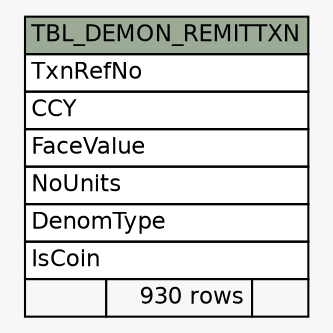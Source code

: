 // dot 2.38.0 on Windows 10 10.0
// SchemaSpy rev 590
digraph "TBL_DEMON_REMITTXN" {
  graph [
    rankdir="RL"
    bgcolor="#f7f7f7"
    nodesep="0.18"
    ranksep="0.46"
    fontname="Helvetica"
    fontsize="11"
  ];
  node [
    fontname="Helvetica"
    fontsize="11"
    shape="plaintext"
  ];
  edge [
    arrowsize="0.8"
  ];
  "TBL_DEMON_REMITTXN" [
    label=<
    <TABLE BORDER="0" CELLBORDER="1" CELLSPACING="0" BGCOLOR="#ffffff">
      <TR><TD COLSPAN="3" BGCOLOR="#9bab96" ALIGN="CENTER">TBL_DEMON_REMITTXN</TD></TR>
      <TR><TD PORT="TxnRefNo" COLSPAN="3" ALIGN="LEFT">TxnRefNo</TD></TR>
      <TR><TD PORT="CCY" COLSPAN="3" ALIGN="LEFT">CCY</TD></TR>
      <TR><TD PORT="FaceValue" COLSPAN="3" ALIGN="LEFT">FaceValue</TD></TR>
      <TR><TD PORT="NoUnits" COLSPAN="3" ALIGN="LEFT">NoUnits</TD></TR>
      <TR><TD PORT="DenomType" COLSPAN="3" ALIGN="LEFT">DenomType</TD></TR>
      <TR><TD PORT="IsCoin" COLSPAN="3" ALIGN="LEFT">IsCoin</TD></TR>
      <TR><TD ALIGN="LEFT" BGCOLOR="#f7f7f7">  </TD><TD ALIGN="RIGHT" BGCOLOR="#f7f7f7">930 rows</TD><TD ALIGN="RIGHT" BGCOLOR="#f7f7f7">  </TD></TR>
    </TABLE>>
    URL="tables/TBL_DEMON_REMITTXN.html"
    tooltip="TBL_DEMON_REMITTXN"
  ];
}
